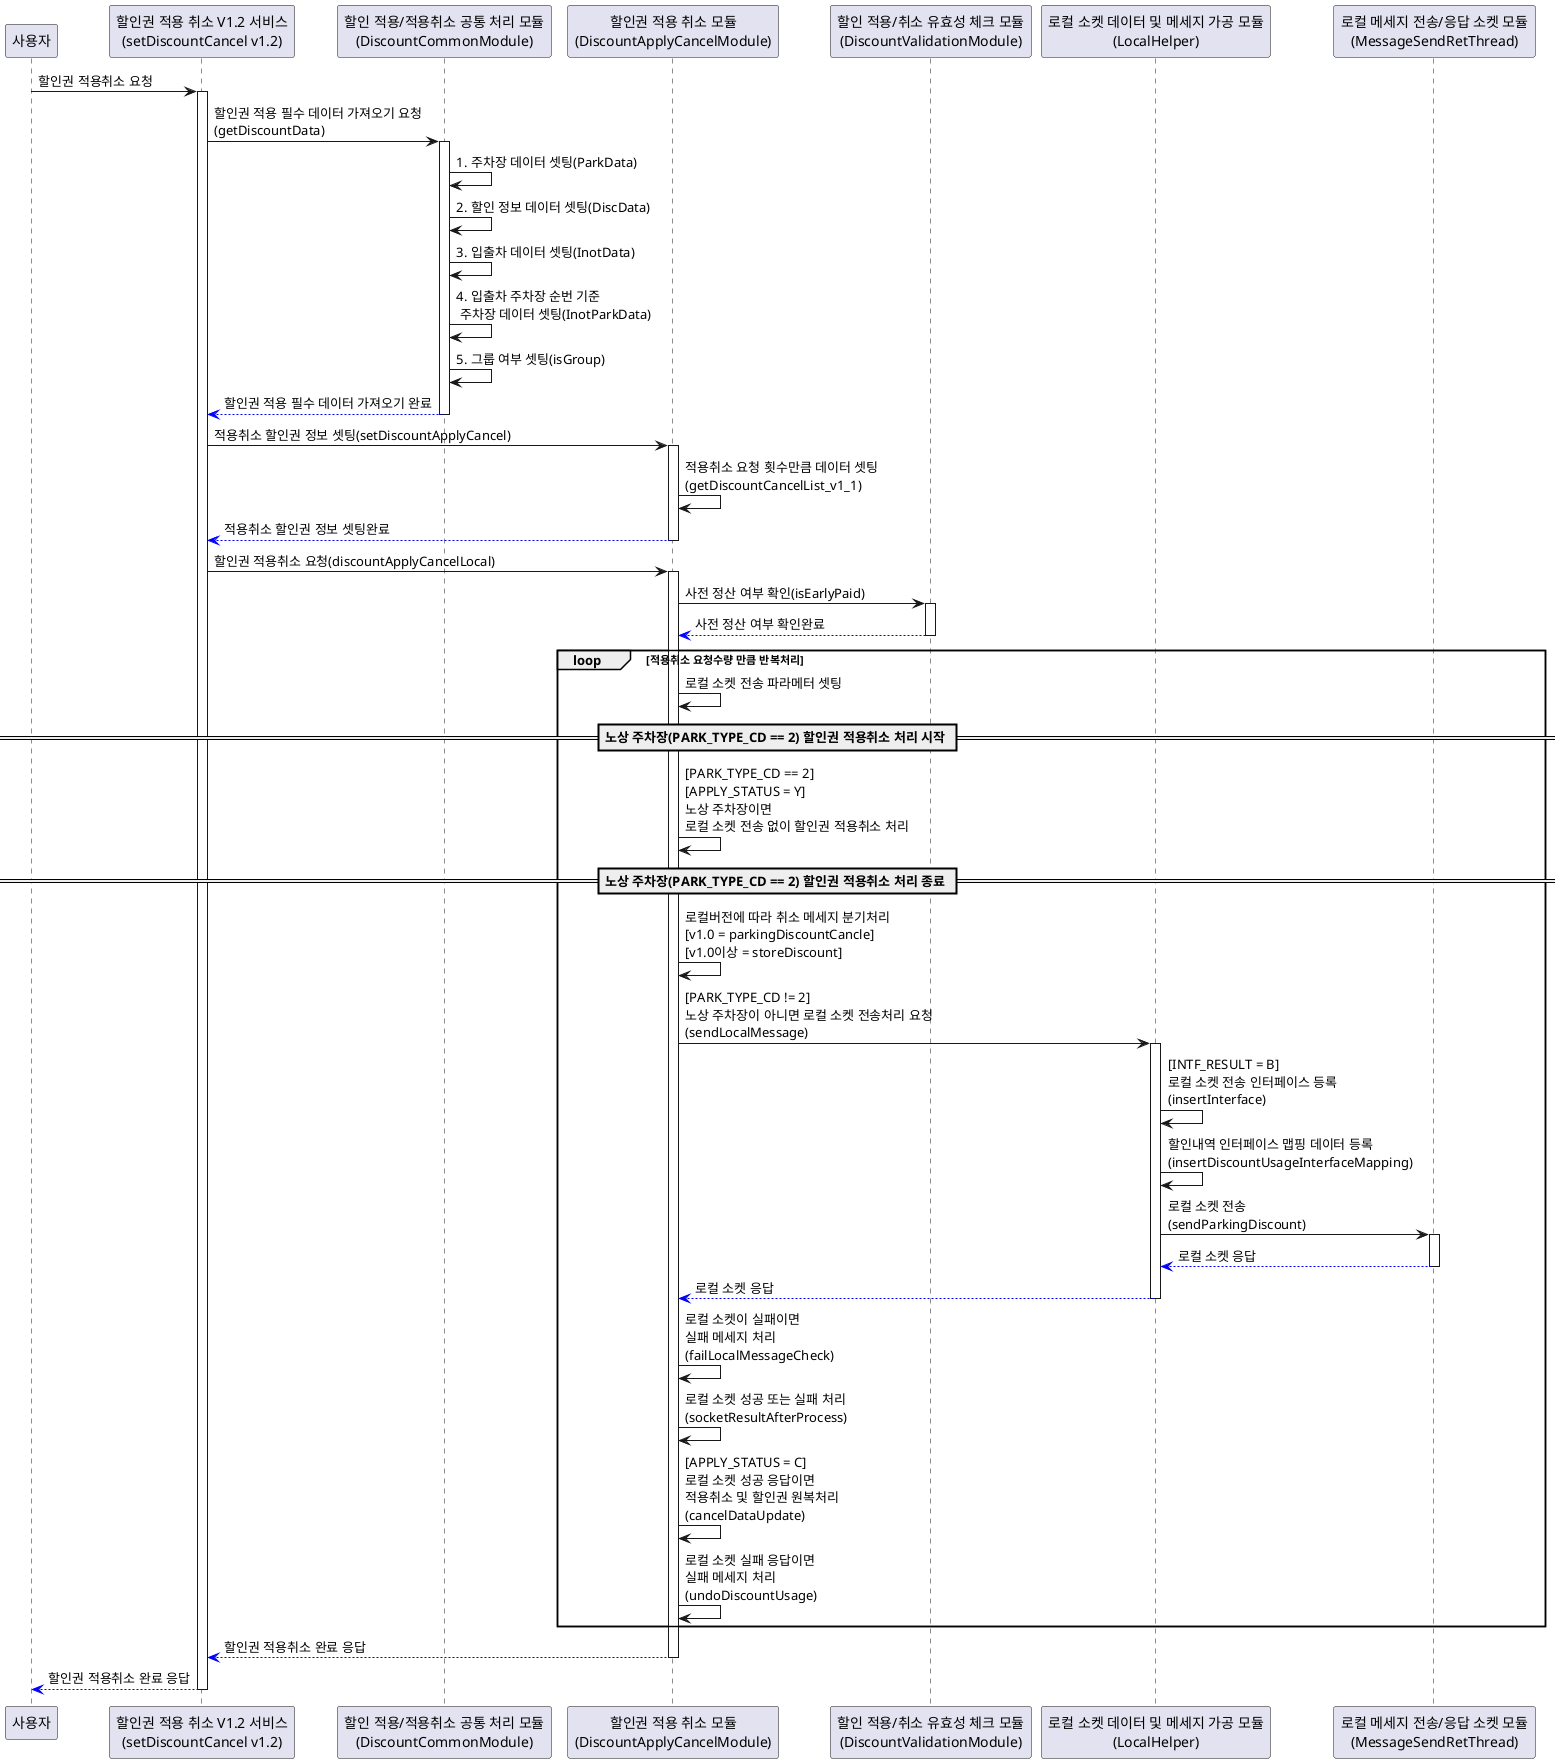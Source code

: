 @@startuml

participant 사용자
participant "할인권 적용 취소 V1.2 서비스\n(setDiscountCancel v1.2)" as setDiscountCancel_v1_2
participant "할인 적용/적용취소 공통 처리 모듈\n(DiscountCommonModule)" as DiscountCommonModule
participant "할인권 적용 취소 모듈\n(DiscountApplyCancelModule)" as DiscountApplyCancelModule
participant "할인 적용/취소 유효성 체크 모듈\n(DiscountValidationModule)" as DiscountValidationModule
participant "로컬 소켓 데이터 및 메세지 가공 모듈\n(LocalHelper)" as LocalHelper
participant "로컬 메세지 전송/응답 소켓 모듈\n(MessageSendRetThread)" as MessageSendRetThread

사용자 -> setDiscountCancel_v1_2: 할인권 적용취소 요청

activate setDiscountCancel_v1_2
setDiscountCancel_v1_2 -> DiscountCommonModule: 할인권 적용 필수 데이터 가져오기 요청\n(getDiscountData)

activate DiscountCommonModule
DiscountCommonModule -> DiscountCommonModule: 1. 주차장 데이터 셋팅(ParkData)
DiscountCommonModule -> DiscountCommonModule: 2. 할인 정보 데이터 셋팅(DiscData)
DiscountCommonModule -> DiscountCommonModule: 3. 입출차 데이터 셋팅(InotData)
DiscountCommonModule -> DiscountCommonModule: 4. 입출차 주차장 순번 기준\n 주차장 데이터 셋팅(InotParkData)
DiscountCommonModule -> DiscountCommonModule: 5. 그룹 여부 셋팅(isGroup)
DiscountCommonModule -[#0000FF]-> setDiscountCancel_v1_2: 할인권 적용 필수 데이터 가져오기 완료
deactivate DiscountCommonModule

setDiscountCancel_v1_2-> DiscountApplyCancelModule: 적용취소 할인권 정보 셋팅(setDiscountApplyCancel)

activate DiscountApplyCancelModule
DiscountApplyCancelModule-> DiscountApplyCancelModule: 적용취소 요청 횟수만큼 데이터 셋팅\n(getDiscountCancelList_v1_1)
DiscountApplyCancelModule-[#0000FF]-> setDiscountCancel_v1_2: 적용취소 할인권 정보 셋팅완료 
deactivate DiscountApplyCancelModule

setDiscountCancel_v1_2-> DiscountApplyCancelModule: 할인권 적용취소 요청(discountApplyCancelLocal)

activate DiscountApplyCancelModule
DiscountApplyCancelModule-> DiscountValidationModule: 사전 정산 여부 확인(isEarlyPaid)

activate DiscountValidationModule
DiscountValidationModule-[#0000FF]-> DiscountApplyCancelModule: 사전 정산 여부 확인완료
deactivate DiscountValidationModule

loop 적용취소 요청수량 만큼 반복처리
    DiscountApplyCancelModule-> DiscountApplyCancelModule: 로컬 소켓 전송 파라메터 셋팅
== 노상 주차장(PARK_TYPE_CD == 2) 할인권 적용취소 처리 시작 ==
    DiscountApplyCancelModule-> DiscountApplyCancelModule: [PARK_TYPE_CD == 2]\n[APPLY_STATUS = Y]\n노상 주차장이면\n로컬 소켓 전송 없이 할인권 적용취소 처리
== 노상 주차장(PARK_TYPE_CD == 2) 할인권 적용취소 처리 종료 ==
    DiscountApplyCancelModule-> DiscountApplyCancelModule: 로컬버전에 따라 취소 메세지 분기처리\n[v1.0 = parkingDiscountCancle]\n[v1.0이상 = storeDiscount]
    DiscountApplyCancelModule-> LocalHelper: [PARK_TYPE_CD != 2]\n노상 주차장이 아니면 로컬 소켓 전송처리 요청\n(sendLocalMessage)

    activate LocalHelper
    LocalHelper-> LocalHelper: [INTF_RESULT = B]\n로컬 소켓 전송 인터페이스 등록\n(insertInterface)
    LocalHelper-> LocalHelper: 할인내역 인터페이스 맵핑 데이터 등록\n(insertDiscountUsageInterfaceMapping)
    
    LocalHelper-> MessageSendRetThread: 로컬 소켓 전송\n(sendParkingDiscount)
    
    activate MessageSendRetThread
    MessageSendRetThread-[#0000FF]-> LocalHelper: 로컬 소켓 응답
    deactivate MessageSendRetThread
    
    LocalHelper-[#0000FF]-> DiscountApplyCancelModule: 로컬 소켓 응답
    deactivate LocalHelper

    DiscountApplyCancelModule-> DiscountApplyCancelModule: 로컬 소켓이 실패이면 \n실패 메세지 처리\n(failLocalMessageCheck)
    DiscountApplyCancelModule-> DiscountApplyCancelModule: 로컬 소켓 성공 또는 실패 처리\n(socketResultAfterProcess)
    DiscountApplyCancelModule-> DiscountApplyCancelModule: [APPLY_STATUS = C]\n로컬 소켓 성공 응답이면\n적용취소 및 할인권 원복처리\n(cancelDataUpdate)
    DiscountApplyCancelModule-> DiscountApplyCancelModule: 로컬 소켓 실패 응답이면\n실패 메세지 처리\n(undoDiscountUsage)
end

DiscountApplyCancelModule-[#0000FF]-> setDiscountCancel_v1_2: 할인권 적용취소 완료 응답
deactivate DiscountApplyCancelModule

setDiscountCancel_v1_2 -[#0000FF]-> 사용자: 할인권 적용취소 완료 응답
deactivate setDiscountCancel_v1_2

@@enduml